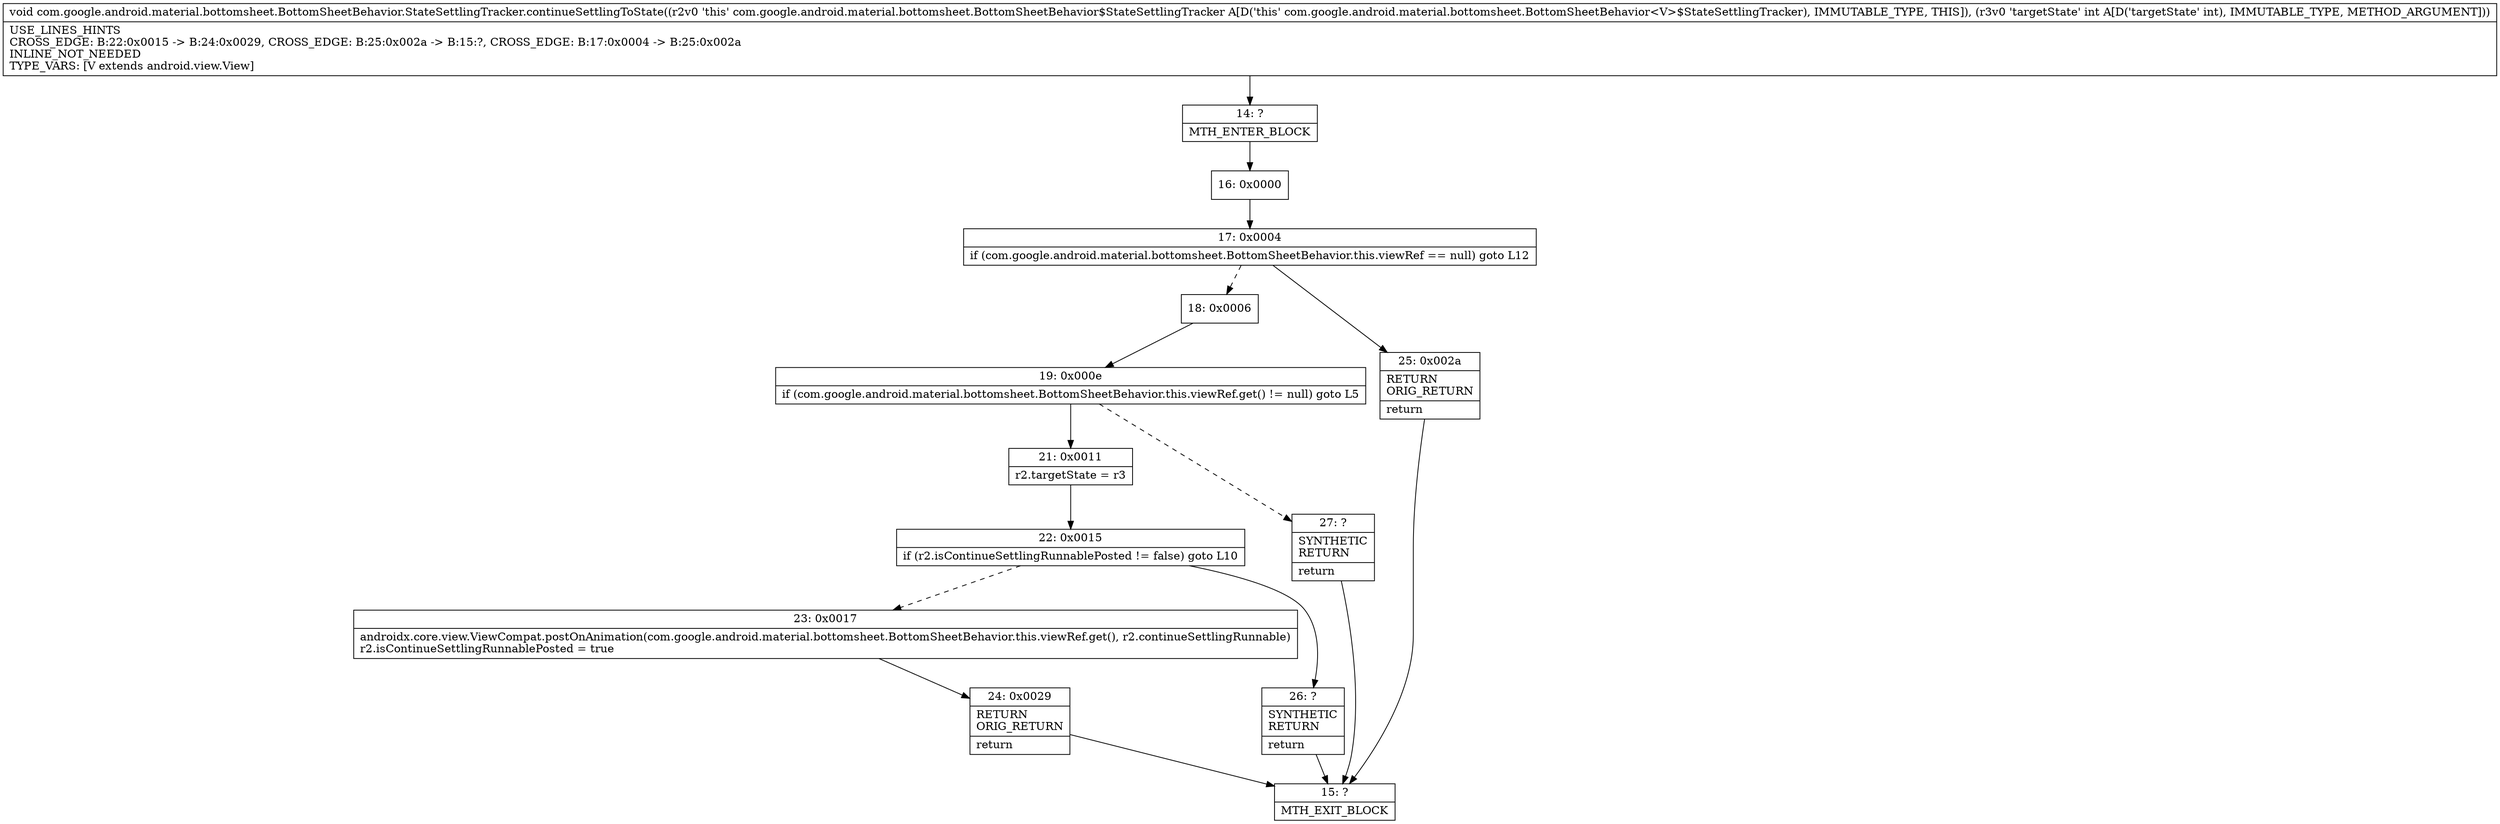 digraph "CFG forcom.google.android.material.bottomsheet.BottomSheetBehavior.StateSettlingTracker.continueSettlingToState(I)V" {
Node_14 [shape=record,label="{14\:\ ?|MTH_ENTER_BLOCK\l}"];
Node_16 [shape=record,label="{16\:\ 0x0000}"];
Node_17 [shape=record,label="{17\:\ 0x0004|if (com.google.android.material.bottomsheet.BottomSheetBehavior.this.viewRef == null) goto L12\l}"];
Node_18 [shape=record,label="{18\:\ 0x0006}"];
Node_19 [shape=record,label="{19\:\ 0x000e|if (com.google.android.material.bottomsheet.BottomSheetBehavior.this.viewRef.get() != null) goto L5\l}"];
Node_21 [shape=record,label="{21\:\ 0x0011|r2.targetState = r3\l}"];
Node_22 [shape=record,label="{22\:\ 0x0015|if (r2.isContinueSettlingRunnablePosted != false) goto L10\l}"];
Node_23 [shape=record,label="{23\:\ 0x0017|androidx.core.view.ViewCompat.postOnAnimation(com.google.android.material.bottomsheet.BottomSheetBehavior.this.viewRef.get(), r2.continueSettlingRunnable)\lr2.isContinueSettlingRunnablePosted = true\l}"];
Node_24 [shape=record,label="{24\:\ 0x0029|RETURN\lORIG_RETURN\l|return\l}"];
Node_15 [shape=record,label="{15\:\ ?|MTH_EXIT_BLOCK\l}"];
Node_26 [shape=record,label="{26\:\ ?|SYNTHETIC\lRETURN\l|return\l}"];
Node_27 [shape=record,label="{27\:\ ?|SYNTHETIC\lRETURN\l|return\l}"];
Node_25 [shape=record,label="{25\:\ 0x002a|RETURN\lORIG_RETURN\l|return\l}"];
MethodNode[shape=record,label="{void com.google.android.material.bottomsheet.BottomSheetBehavior.StateSettlingTracker.continueSettlingToState((r2v0 'this' com.google.android.material.bottomsheet.BottomSheetBehavior$StateSettlingTracker A[D('this' com.google.android.material.bottomsheet.BottomSheetBehavior\<V\>$StateSettlingTracker), IMMUTABLE_TYPE, THIS]), (r3v0 'targetState' int A[D('targetState' int), IMMUTABLE_TYPE, METHOD_ARGUMENT]))  | USE_LINES_HINTS\lCROSS_EDGE: B:22:0x0015 \-\> B:24:0x0029, CROSS_EDGE: B:25:0x002a \-\> B:15:?, CROSS_EDGE: B:17:0x0004 \-\> B:25:0x002a\lINLINE_NOT_NEEDED\lTYPE_VARS: [V extends android.view.View]\l}"];
MethodNode -> Node_14;Node_14 -> Node_16;
Node_16 -> Node_17;
Node_17 -> Node_18[style=dashed];
Node_17 -> Node_25;
Node_18 -> Node_19;
Node_19 -> Node_21;
Node_19 -> Node_27[style=dashed];
Node_21 -> Node_22;
Node_22 -> Node_23[style=dashed];
Node_22 -> Node_26;
Node_23 -> Node_24;
Node_24 -> Node_15;
Node_26 -> Node_15;
Node_27 -> Node_15;
Node_25 -> Node_15;
}

